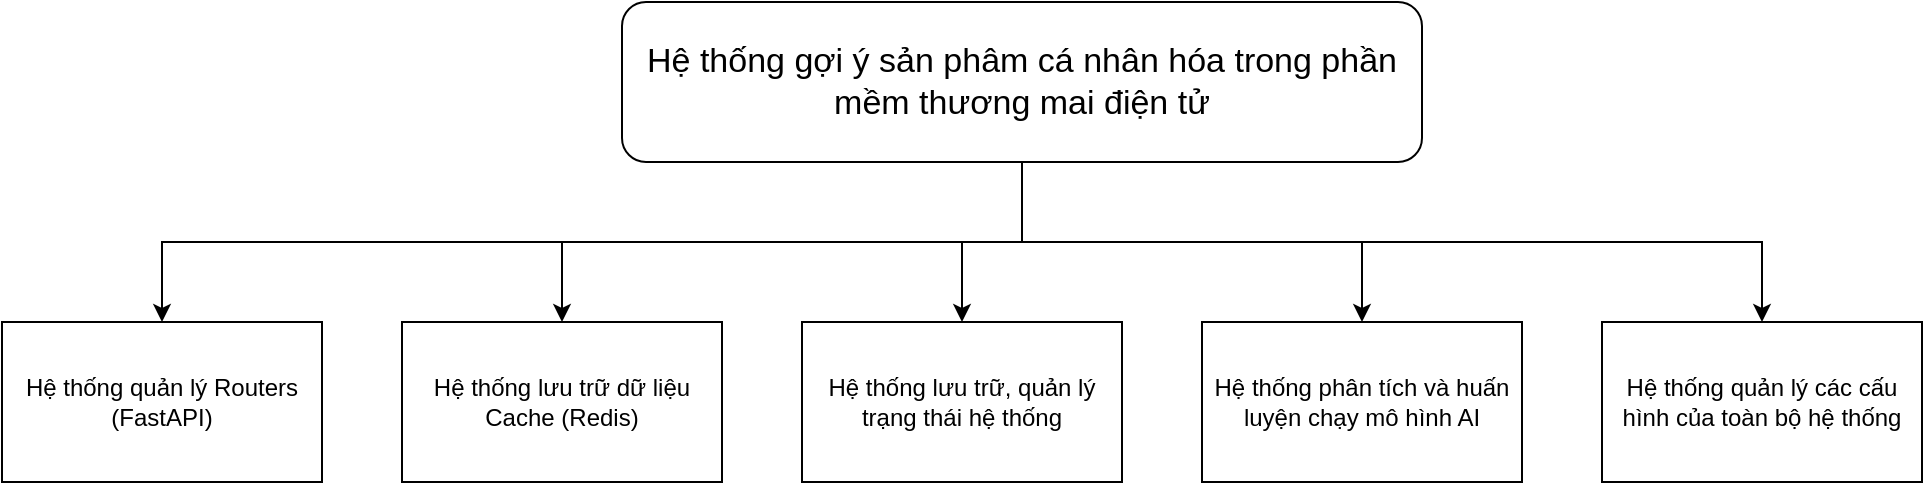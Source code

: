 <mxfile version="25.0.2">
  <diagram name="Page-1" id="wcgOos6rgzUaSgGd2ciS">
    <mxGraphModel dx="1162" dy="787" grid="1" gridSize="10" guides="1" tooltips="1" connect="1" arrows="1" fold="1" page="1" pageScale="1" pageWidth="850" pageHeight="1100" math="0" shadow="0">
      <root>
        <mxCell id="0" />
        <mxCell id="1" parent="0" />
        <mxCell id="alajQgD-_6LAcQueJdGs-7" style="edgeStyle=orthogonalEdgeStyle;rounded=0;orthogonalLoop=1;jettySize=auto;html=1;exitX=0.5;exitY=1;exitDx=0;exitDy=0;entryX=0.5;entryY=0;entryDx=0;entryDy=0;" parent="1" source="alajQgD-_6LAcQueJdGs-1" target="alajQgD-_6LAcQueJdGs-3" edge="1">
          <mxGeometry relative="1" as="geometry" />
        </mxCell>
        <mxCell id="alajQgD-_6LAcQueJdGs-8" style="edgeStyle=orthogonalEdgeStyle;rounded=0;orthogonalLoop=1;jettySize=auto;html=1;exitX=0.5;exitY=1;exitDx=0;exitDy=0;entryX=0.5;entryY=0;entryDx=0;entryDy=0;" parent="1" source="alajQgD-_6LAcQueJdGs-1" target="alajQgD-_6LAcQueJdGs-4" edge="1">
          <mxGeometry relative="1" as="geometry" />
        </mxCell>
        <mxCell id="alajQgD-_6LAcQueJdGs-9" style="edgeStyle=orthogonalEdgeStyle;rounded=0;orthogonalLoop=1;jettySize=auto;html=1;exitX=0.5;exitY=1;exitDx=0;exitDy=0;entryX=0.5;entryY=0;entryDx=0;entryDy=0;" parent="1" source="alajQgD-_6LAcQueJdGs-1" target="alajQgD-_6LAcQueJdGs-5" edge="1">
          <mxGeometry relative="1" as="geometry" />
        </mxCell>
        <mxCell id="alajQgD-_6LAcQueJdGs-10" style="edgeStyle=orthogonalEdgeStyle;rounded=0;orthogonalLoop=1;jettySize=auto;html=1;exitX=0.5;exitY=1;exitDx=0;exitDy=0;entryX=0.5;entryY=0;entryDx=0;entryDy=0;" parent="1" source="alajQgD-_6LAcQueJdGs-1" target="alajQgD-_6LAcQueJdGs-6" edge="1">
          <mxGeometry relative="1" as="geometry" />
        </mxCell>
        <mxCell id="h1vsSZ6MKY0xctxsVCf_-2" style="edgeStyle=orthogonalEdgeStyle;rounded=0;orthogonalLoop=1;jettySize=auto;html=1;exitX=0.5;exitY=1;exitDx=0;exitDy=0;entryX=0.5;entryY=0;entryDx=0;entryDy=0;" edge="1" parent="1" source="alajQgD-_6LAcQueJdGs-1" target="h1vsSZ6MKY0xctxsVCf_-1">
          <mxGeometry relative="1" as="geometry" />
        </mxCell>
        <mxCell id="alajQgD-_6LAcQueJdGs-1" value="&lt;font style=&quot;font-size: 17px;&quot;&gt;Hệ thống gợi ý sản phâm cá nhân hóa trong phần mềm thương mai điện tử&lt;/font&gt;" style="rounded=1;whiteSpace=wrap;html=1;" parent="1" vertex="1">
          <mxGeometry x="350" y="40" width="400" height="80" as="geometry" />
        </mxCell>
        <mxCell id="alajQgD-_6LAcQueJdGs-3" value="Hệ thống quản lý Routers&lt;div&gt;(FastAPI)&lt;/div&gt;" style="rounded=0;whiteSpace=wrap;html=1;" parent="1" vertex="1">
          <mxGeometry x="40" y="200" width="160" height="80" as="geometry" />
        </mxCell>
        <mxCell id="alajQgD-_6LAcQueJdGs-4" value="Hệ thống lưu trữ dữ liệu&lt;div&gt;Cache (Redis)&lt;/div&gt;" style="rounded=0;whiteSpace=wrap;html=1;" parent="1" vertex="1">
          <mxGeometry x="240" y="200" width="160" height="80" as="geometry" />
        </mxCell>
        <mxCell id="alajQgD-_6LAcQueJdGs-5" value="Hệ thống lưu trữ, quản lý&lt;div&gt;trạng thái hệ thống&lt;/div&gt;" style="rounded=0;whiteSpace=wrap;html=1;" parent="1" vertex="1">
          <mxGeometry x="440" y="200" width="160" height="80" as="geometry" />
        </mxCell>
        <mxCell id="alajQgD-_6LAcQueJdGs-6" value="Hệ thống phân tích và huấn luyện chạy mô hình AI" style="rounded=0;whiteSpace=wrap;html=1;" parent="1" vertex="1">
          <mxGeometry x="640" y="200" width="160" height="80" as="geometry" />
        </mxCell>
        <mxCell id="h1vsSZ6MKY0xctxsVCf_-1" value="Hệ thống quản lý các cấu hình của toàn bộ hệ thống" style="rounded=0;whiteSpace=wrap;html=1;" vertex="1" parent="1">
          <mxGeometry x="840" y="200" width="160" height="80" as="geometry" />
        </mxCell>
      </root>
    </mxGraphModel>
  </diagram>
</mxfile>
